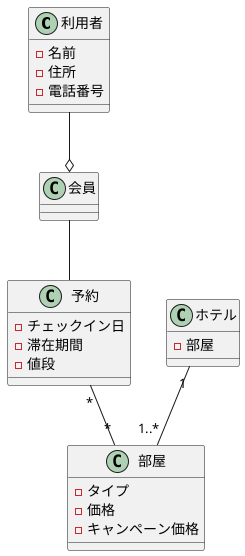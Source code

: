 @startuml  
class 利用者{
- 名前
- 住所
- 電話番号
}
class ホテル{
- 部屋
}
class 部屋{
- タイプ
- 価格
- キャンペーン価格
}
class 予約{
- チェックイン日
- 滞在期間
- 値段
}
利用者 --o 会員
会員 -- 予約
予約"*" -- "*"部屋
ホテル"1" -- "1..*"部屋
@enduml